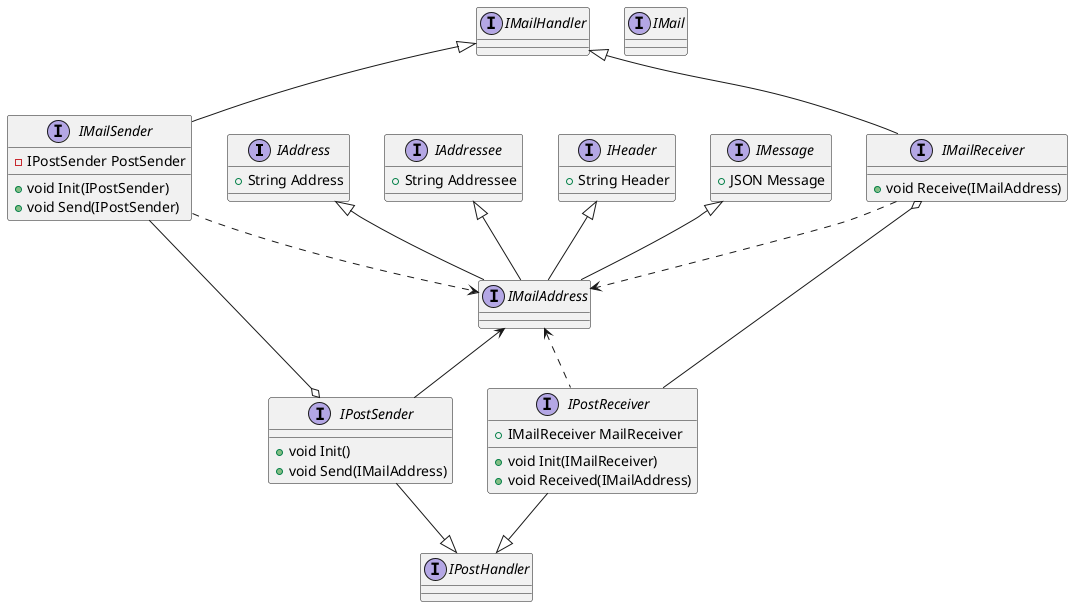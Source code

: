 @startuml
scale 1
' skinparam classAttributeIconSize 0

interface IAddress
{
    + String Address 
}
interface IAddressee
{
    + String Addressee
} 

interface IMailAddress
{
}

interface IHeader
{
    + String Header 
}
interface IMessage
{
    + JSON Message
}

interface IMail
{
}

interface IMailHandler
{
}
interface IMailSender
{
    - IPostSender PostSender
    + void Init(IPostSender)
    + void Send(IPostSender)
}
interface IPostSender
{
    + void Init()
    + void Send(IMailAddress)
}


interface IMailReceiver
{
    + void Receive(IMailAddress)
}
interface IPostReceiver
{
    + IMailReceiver MailReceiver
    + void Init(IMailReceiver)
    + void Received(IMailAddress)
}

interface IPostHandler
{
}

IMessage <|-- IMailAddress
IHeader <|-- IMailAddress
IAddressee <|-- IMailAddress
IAddress <|-- IMailAddress

IMailHandler <|-- IMailReceiver
IMailHandler <|-- IMailSender

IMailSender ..> IMailAddress
IMailReceiver ..> IMailAddress
IMailAddress <-- IPostSender
IMailAddress <.. IPostReceiver

IMailSender --o IPostSender
IMailReceiver o-- IPostReceiver

IPostReceiver --|> IPostHandler
IPostSender  --|> IPostHandler

@enduml